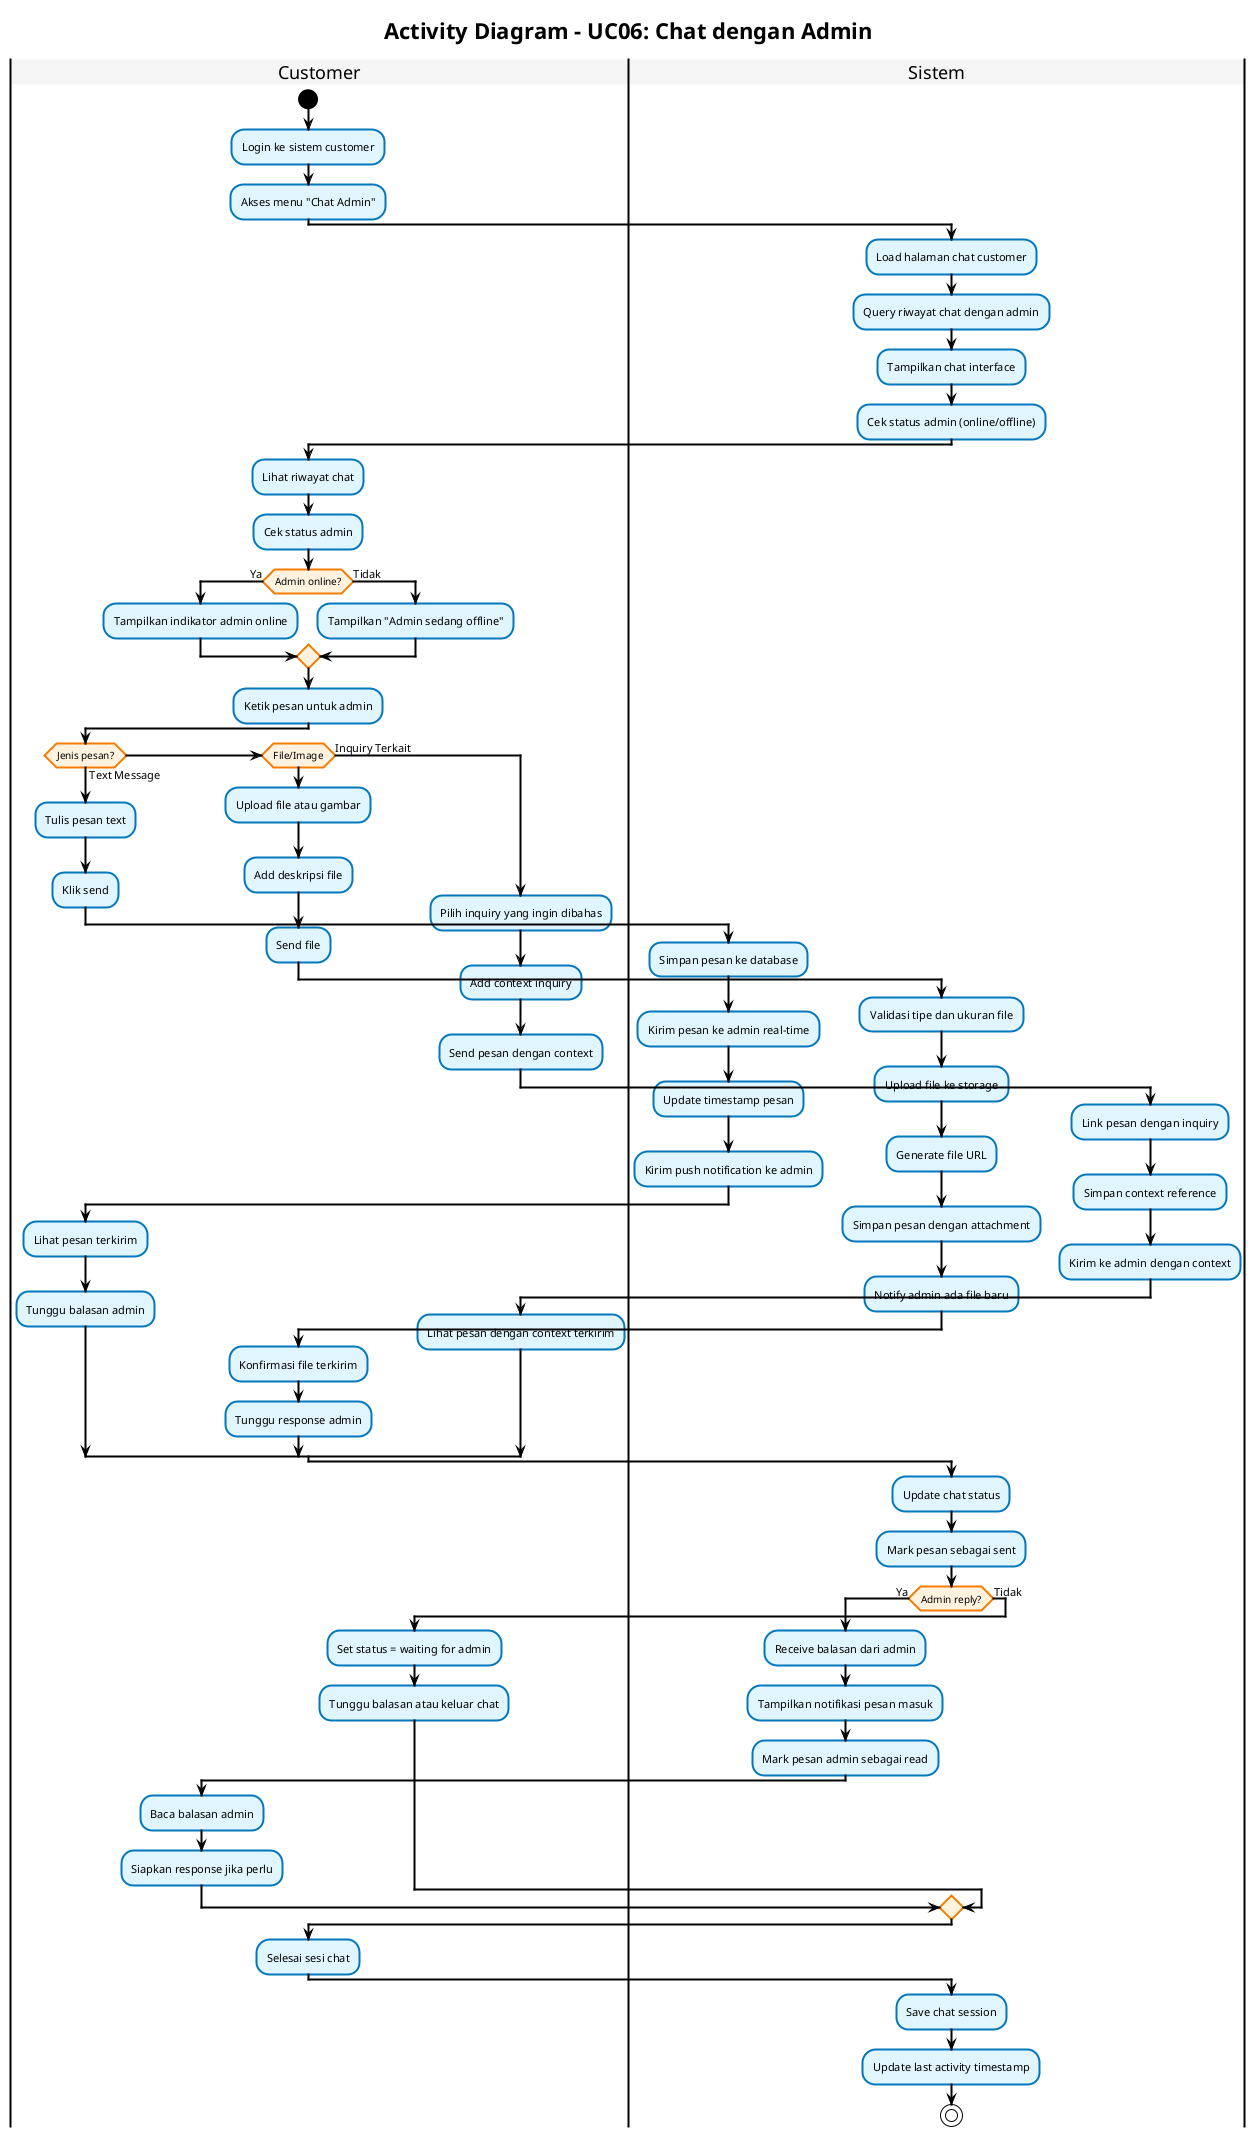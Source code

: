 @startuml

!theme plain
skinparam backgroundColor white
skinparam shadowing false
skinparam handwritten false

' Styling UML BPMN yang tegas dan standar
skinparam activity {
    BackgroundColor #E1F5FE
    BorderColor #0277BD
    BorderThickness 2
    FontSize 11
}

skinparam activityDiamond {
    BackgroundColor #FFF3E0
    BorderColor #F57C00
    BorderThickness 2
    FontSize 10
}

skinparam activityStart {
    Color black
}

skinparam activityEnd {
    Color black
}

skinparam arrow {
    Color black
    Thickness 2
}

skinparam swimlane {
    BorderColor black
    BorderThickness 2
    TitleBackgroundColor #F5F5F5
}

skinparam linetype ortho
skinparam nodesep 20
skinparam ranksep 30

title **Activity Diagram - UC06: Chat dengan Admin**

|Customer|
start
:Login ke sistem customer;
:Akses menu "Chat Admin";

|Sistem|
:Load halaman chat customer;
:Query riwayat chat dengan admin;
:Tampilkan chat interface;
:Cek status admin (online/offline);

|Customer|
:Lihat riwayat chat;
:Cek status admin;

if (Admin online?) then (Ya)
  :Tampilkan indikator admin online;
else (Tidak)
  :Tampilkan "Admin sedang offline";
endif

|Customer|
:Ketik pesan untuk admin;

if (Jenis pesan?) then (Text Message)
  :Tulis pesan text;
  :Klik send;
  
  |Sistem|
  :Simpan pesan ke database;
  :Kirim pesan ke admin real-time;
  :Update timestamp pesan;
  :Kirim push notification ke admin;
  
  |Customer|
  :Lihat pesan terkirim;
  :Tunggu balasan admin;
else if (File/Image)
  :Upload file atau gambar;
  :Add deskripsi file;
  :Send file;
  
  |Sistem|
  :Validasi tipe dan ukuran file;
  :Upload file ke storage;
  :Generate file URL;
  :Simpan pesan dengan attachment;
  :Notify admin ada file baru;
  
  |Customer|
  :Konfirmasi file terkirim;
  :Tunggu response admin;
else (Inquiry Terkait)
  :Pilih inquiry yang ingin dibahas;
  :Add context inquiry;
  :Send pesan dengan context;
  
  |Sistem|
  :Link pesan dengan inquiry;
  :Simpan context reference;
  :Kirim ke admin dengan context;
  
  |Customer|
  :Lihat pesan dengan context terkirim;
endif

|Sistem|
:Update chat status;
:Mark pesan sebagai sent;

if (Admin reply?) then (Ya)
  :Receive balasan dari admin;
  :Tampilkan notifikasi pesan masuk;
  :Mark pesan admin sebagai read;
  
  |Customer|
  :Baca balasan admin;
  :Siapkan response jika perlu;
else (Tidak)
  :Set status = waiting for admin;
  
  |Customer|
  :Tunggu balasan atau keluar chat;
endif

' MERGE POINT - All paths converge here
|Customer|
:Selesai sesi chat;

|Sistem|
:Save chat session;
:Update last activity timestamp;
' SINGLE END POINT
stop

@enduml
